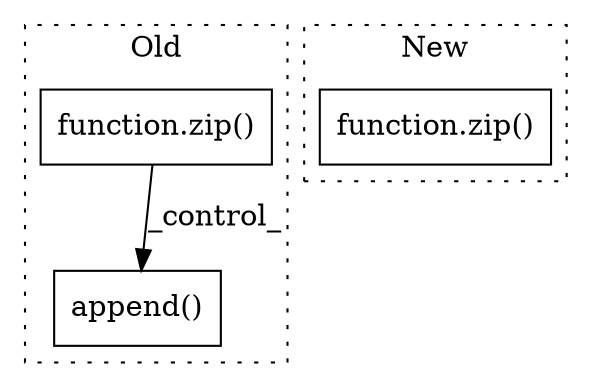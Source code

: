 digraph G {
subgraph cluster0 {
1 [label="append()" a="75" s="11900,12245" l="18,1" shape="box"];
3 [label="function.zip()" a="75" s="11817,11842" l="4,1" shape="box"];
label = "Old";
style="dotted";
}
subgraph cluster1 {
2 [label="function.zip()" a="75" s="13056,13081" l="4,1" shape="box"];
label = "New";
style="dotted";
}
3 -> 1 [label="_control_"];
}